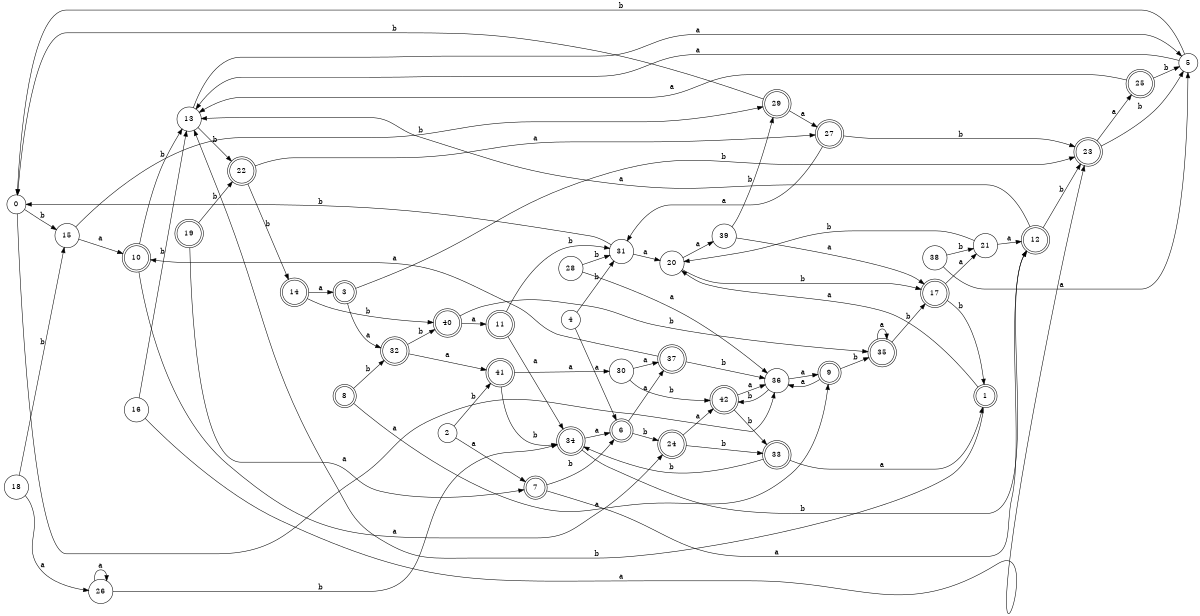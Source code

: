 digraph n35_1 {
__start0 [label="" shape="none"];

rankdir=LR;
size="8,5";

s0 [style="filled", color="black", fillcolor="white" shape="circle", label="0"];
s1 [style="rounded,filled", color="black", fillcolor="white" shape="doublecircle", label="1"];
s2 [style="filled", color="black", fillcolor="white" shape="circle", label="2"];
s3 [style="rounded,filled", color="black", fillcolor="white" shape="doublecircle", label="3"];
s4 [style="filled", color="black", fillcolor="white" shape="circle", label="4"];
s5 [style="filled", color="black", fillcolor="white" shape="circle", label="5"];
s6 [style="rounded,filled", color="black", fillcolor="white" shape="doublecircle", label="6"];
s7 [style="rounded,filled", color="black", fillcolor="white" shape="doublecircle", label="7"];
s8 [style="rounded,filled", color="black", fillcolor="white" shape="doublecircle", label="8"];
s9 [style="rounded,filled", color="black", fillcolor="white" shape="doublecircle", label="9"];
s10 [style="rounded,filled", color="black", fillcolor="white" shape="doublecircle", label="10"];
s11 [style="rounded,filled", color="black", fillcolor="white" shape="doublecircle", label="11"];
s12 [style="rounded,filled", color="black", fillcolor="white" shape="doublecircle", label="12"];
s13 [style="filled", color="black", fillcolor="white" shape="circle", label="13"];
s14 [style="rounded,filled", color="black", fillcolor="white" shape="doublecircle", label="14"];
s15 [style="filled", color="black", fillcolor="white" shape="circle", label="15"];
s16 [style="filled", color="black", fillcolor="white" shape="circle", label="16"];
s17 [style="rounded,filled", color="black", fillcolor="white" shape="doublecircle", label="17"];
s18 [style="filled", color="black", fillcolor="white" shape="circle", label="18"];
s19 [style="rounded,filled", color="black", fillcolor="white" shape="doublecircle", label="19"];
s20 [style="filled", color="black", fillcolor="white" shape="circle", label="20"];
s21 [style="filled", color="black", fillcolor="white" shape="circle", label="21"];
s22 [style="rounded,filled", color="black", fillcolor="white" shape="doublecircle", label="22"];
s23 [style="rounded,filled", color="black", fillcolor="white" shape="doublecircle", label="23"];
s24 [style="rounded,filled", color="black", fillcolor="white" shape="doublecircle", label="24"];
s25 [style="rounded,filled", color="black", fillcolor="white" shape="doublecircle", label="25"];
s26 [style="filled", color="black", fillcolor="white" shape="circle", label="26"];
s27 [style="rounded,filled", color="black", fillcolor="white" shape="doublecircle", label="27"];
s28 [style="filled", color="black", fillcolor="white" shape="circle", label="28"];
s29 [style="rounded,filled", color="black", fillcolor="white" shape="doublecircle", label="29"];
s30 [style="filled", color="black", fillcolor="white" shape="circle", label="30"];
s31 [style="filled", color="black", fillcolor="white" shape="circle", label="31"];
s32 [style="rounded,filled", color="black", fillcolor="white" shape="doublecircle", label="32"];
s33 [style="rounded,filled", color="black", fillcolor="white" shape="doublecircle", label="33"];
s34 [style="rounded,filled", color="black", fillcolor="white" shape="doublecircle", label="34"];
s35 [style="rounded,filled", color="black", fillcolor="white" shape="doublecircle", label="35"];
s36 [style="filled", color="black", fillcolor="white" shape="circle", label="36"];
s37 [style="rounded,filled", color="black", fillcolor="white" shape="doublecircle", label="37"];
s38 [style="filled", color="black", fillcolor="white" shape="circle", label="38"];
s39 [style="filled", color="black", fillcolor="white" shape="circle", label="39"];
s40 [style="rounded,filled", color="black", fillcolor="white" shape="doublecircle", label="40"];
s41 [style="rounded,filled", color="black", fillcolor="white" shape="doublecircle", label="41"];
s42 [style="rounded,filled", color="black", fillcolor="white" shape="doublecircle", label="42"];
s0 -> s36 [label="a"];
s0 -> s15 [label="b"];
s1 -> s20 [label="a"];
s1 -> s13 [label="b"];
s2 -> s7 [label="a"];
s2 -> s41 [label="b"];
s3 -> s32 [label="a"];
s3 -> s23 [label="b"];
s4 -> s6 [label="a"];
s4 -> s31 [label="b"];
s5 -> s13 [label="a"];
s5 -> s0 [label="b"];
s6 -> s37 [label="a"];
s6 -> s24 [label="b"];
s7 -> s12 [label="a"];
s7 -> s6 [label="b"];
s8 -> s9 [label="a"];
s8 -> s32 [label="b"];
s9 -> s36 [label="a"];
s9 -> s35 [label="b"];
s10 -> s24 [label="a"];
s10 -> s13 [label="b"];
s11 -> s34 [label="a"];
s11 -> s31 [label="b"];
s12 -> s13 [label="a"];
s12 -> s23 [label="b"];
s13 -> s5 [label="a"];
s13 -> s22 [label="b"];
s14 -> s3 [label="a"];
s14 -> s40 [label="b"];
s15 -> s10 [label="a"];
s15 -> s29 [label="b"];
s16 -> s23 [label="a"];
s16 -> s13 [label="b"];
s17 -> s21 [label="a"];
s17 -> s1 [label="b"];
s18 -> s26 [label="a"];
s18 -> s15 [label="b"];
s19 -> s7 [label="a"];
s19 -> s22 [label="b"];
s20 -> s39 [label="a"];
s20 -> s17 [label="b"];
s21 -> s12 [label="a"];
s21 -> s20 [label="b"];
s22 -> s27 [label="a"];
s22 -> s14 [label="b"];
s23 -> s25 [label="a"];
s23 -> s5 [label="b"];
s24 -> s42 [label="a"];
s24 -> s33 [label="b"];
s25 -> s13 [label="a"];
s25 -> s5 [label="b"];
s26 -> s26 [label="a"];
s26 -> s34 [label="b"];
s27 -> s31 [label="a"];
s27 -> s23 [label="b"];
s28 -> s36 [label="a"];
s28 -> s31 [label="b"];
s29 -> s27 [label="a"];
s29 -> s0 [label="b"];
s30 -> s37 [label="a"];
s30 -> s42 [label="b"];
s31 -> s20 [label="a"];
s31 -> s0 [label="b"];
s32 -> s41 [label="a"];
s32 -> s40 [label="b"];
s33 -> s1 [label="a"];
s33 -> s34 [label="b"];
s34 -> s6 [label="a"];
s34 -> s12 [label="b"];
s35 -> s35 [label="a"];
s35 -> s17 [label="b"];
s36 -> s9 [label="a"];
s36 -> s42 [label="b"];
s37 -> s10 [label="a"];
s37 -> s36 [label="b"];
s38 -> s5 [label="a"];
s38 -> s21 [label="b"];
s39 -> s17 [label="a"];
s39 -> s29 [label="b"];
s40 -> s11 [label="a"];
s40 -> s35 [label="b"];
s41 -> s30 [label="a"];
s41 -> s34 [label="b"];
s42 -> s36 [label="a"];
s42 -> s33 [label="b"];

}